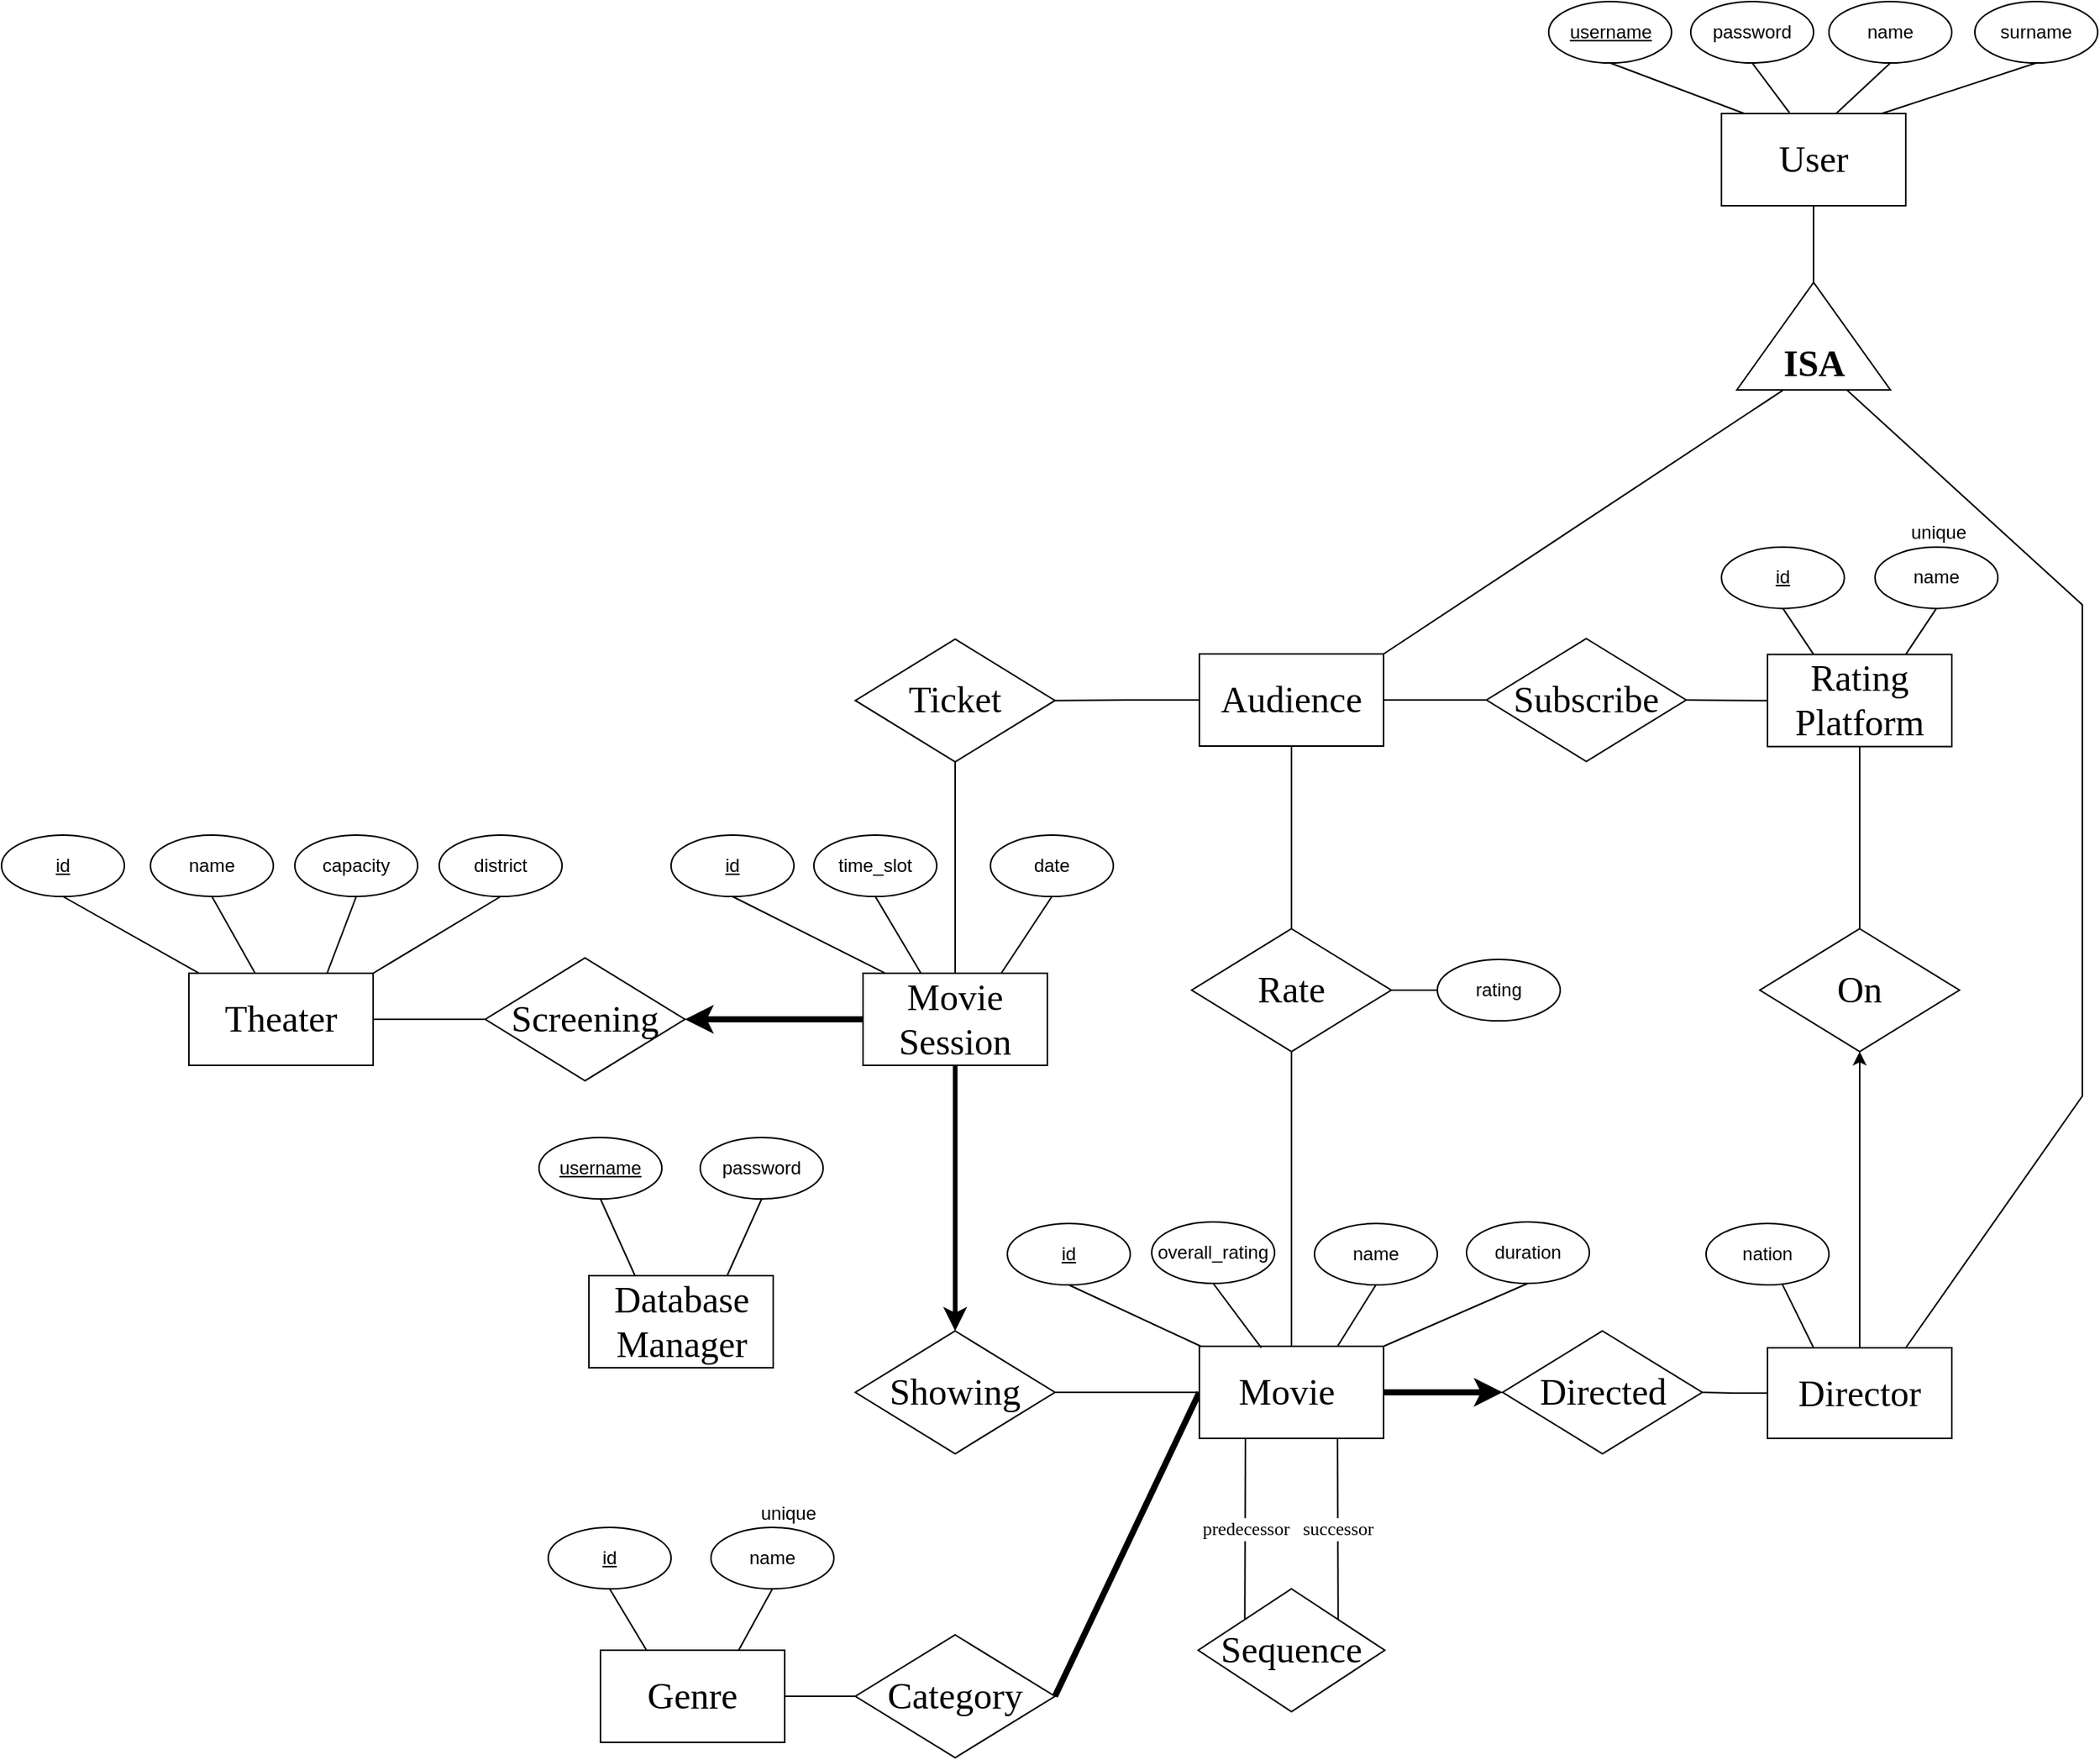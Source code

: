 <mxfile version="21.1.2" type="device">
  <diagram name="Page-1" id="j0nukCo0l5Td_Ldd-Fi8">
    <mxGraphModel dx="272" dy="1894" grid="1" gridSize="10" guides="1" tooltips="1" connect="1" arrows="1" fold="1" page="1" pageScale="1" pageWidth="850" pageHeight="1100" math="0" shadow="0">
      <root>
        <mxCell id="0" />
        <mxCell id="1" parent="0" />
        <mxCell id="RdDmnzi2k4NcZiymzzx3-7" value="" style="rounded=0;orthogonalLoop=1;jettySize=auto;html=1;strokeColor=default;endArrow=none;endFill=0;entryX=0;entryY=0;entryDx=50;entryDy=0;entryPerimeter=0;" parent="1" source="RdDmnzi2k4NcZiymzzx3-1" target="RdDmnzi2k4NcZiymzzx3-3" edge="1">
          <mxGeometry relative="1" as="geometry" />
        </mxCell>
        <mxCell id="RdDmnzi2k4NcZiymzzx3-1" value="&lt;font style=&quot;font-size: 24px;&quot;&gt;User&lt;/font&gt;" style="rounded=0;whiteSpace=wrap;html=1;fontFamily=Times New Roman;" parent="1" vertex="1">
          <mxGeometry x="2130" y="-477" width="120" height="60" as="geometry" />
        </mxCell>
        <mxCell id="RdDmnzi2k4NcZiymzzx3-11" style="rounded=0;orthogonalLoop=1;jettySize=auto;html=1;entryX=0.75;entryY=0;entryDx=0;entryDy=0;endArrow=none;endFill=0;exitX=0.719;exitY=1.004;exitDx=0;exitDy=0;exitPerimeter=0;" parent="1" source="RdDmnzi2k4NcZiymzzx3-3" target="RdDmnzi2k4NcZiymzzx3-10" edge="1">
          <mxGeometry relative="1" as="geometry">
            <mxPoint x="2270" y="-327.0" as="sourcePoint" />
            <Array as="points">
              <mxPoint x="2365" y="-157" />
              <mxPoint x="2365" y="163" />
            </Array>
          </mxGeometry>
        </mxCell>
        <mxCell id="RdDmnzi2k4NcZiymzzx3-12" value="" style="rounded=0;orthogonalLoop=1;jettySize=auto;html=1;exitX=0.299;exitY=1.004;exitDx=0;exitDy=0;exitPerimeter=0;endArrow=none;endFill=0;entryX=1;entryY=0;entryDx=0;entryDy=0;" parent="1" source="RdDmnzi2k4NcZiymzzx3-3" target="RdDmnzi2k4NcZiymzzx3-9" edge="1">
          <mxGeometry relative="1" as="geometry" />
        </mxCell>
        <mxCell id="RdDmnzi2k4NcZiymzzx3-3" value="&lt;font face=&quot;Times New Roman&quot; style=&quot;font-size: 24px;&quot;&gt;&lt;b&gt;ISA&lt;/b&gt;&lt;/font&gt;" style="verticalLabelPosition=middle;verticalAlign=bottom;html=1;shape=mxgraph.basic.acute_triangle;dx=0.5;align=center;horizontal=1;labelPosition=center;" parent="1" vertex="1">
          <mxGeometry x="2140" y="-367" width="100" height="70" as="geometry" />
        </mxCell>
        <mxCell id="RdDmnzi2k4NcZiymzzx3-175" style="edgeStyle=orthogonalEdgeStyle;rounded=0;orthogonalLoop=1;jettySize=auto;html=1;exitX=0.5;exitY=1;exitDx=0;exitDy=0;fontFamily=Helvetica;fontSize=12;fontColor=default;endArrow=none;endFill=0;" parent="1" source="RdDmnzi2k4NcZiymzzx3-9" target="RdDmnzi2k4NcZiymzzx3-31" edge="1">
          <mxGeometry relative="1" as="geometry">
            <mxPoint x="1850" y="-4" as="sourcePoint" />
          </mxGeometry>
        </mxCell>
        <mxCell id="RdDmnzi2k4NcZiymzzx3-195" style="edgeStyle=orthogonalEdgeStyle;rounded=0;orthogonalLoop=1;jettySize=auto;html=1;exitX=0;exitY=0.5;exitDx=0;exitDy=0;entryX=1;entryY=0.5;entryDx=0;entryDy=0;fontFamily=Helvetica;fontSize=12;fontColor=default;endArrow=none;endFill=0;" parent="1" source="RdDmnzi2k4NcZiymzzx3-9" target="RdDmnzi2k4NcZiymzzx3-192" edge="1">
          <mxGeometry relative="1" as="geometry" />
        </mxCell>
        <mxCell id="RdDmnzi2k4NcZiymzzx3-9" value="&lt;font style=&quot;font-size: 24px;&quot;&gt;Audience&lt;/font&gt;" style="rounded=0;whiteSpace=wrap;html=1;fontFamily=Times New Roman;" parent="1" vertex="1">
          <mxGeometry x="1790" y="-125" width="120" height="60" as="geometry" />
        </mxCell>
        <mxCell id="RdDmnzi2k4NcZiymzzx3-109" style="edgeStyle=orthogonalEdgeStyle;rounded=0;orthogonalLoop=1;jettySize=auto;html=1;exitX=0;exitY=0.5;exitDx=0;exitDy=0;entryX=1;entryY=0.5;entryDx=0;entryDy=0;endArrow=none;endFill=0;" parent="1" source="RdDmnzi2k4NcZiymzzx3-10" target="RdDmnzi2k4NcZiymzzx3-106" edge="1">
          <mxGeometry relative="1" as="geometry" />
        </mxCell>
        <mxCell id="RdDmnzi2k4NcZiymzzx3-10" value="&lt;font style=&quot;font-size: 24px;&quot;&gt;Director&lt;/font&gt;" style="rounded=0;whiteSpace=wrap;html=1;fontFamily=Times New Roman;" parent="1" vertex="1">
          <mxGeometry x="2160" y="327" width="120" height="59" as="geometry" />
        </mxCell>
        <mxCell id="RdDmnzi2k4NcZiymzzx3-15" value="name" style="ellipse;whiteSpace=wrap;html=1;" parent="1" vertex="1">
          <mxGeometry x="2200" y="-550" width="80" height="40" as="geometry" />
        </mxCell>
        <mxCell id="RdDmnzi2k4NcZiymzzx3-16" value="surname" style="ellipse;whiteSpace=wrap;html=1;" parent="1" vertex="1">
          <mxGeometry x="2295" y="-550" width="80" height="40" as="geometry" />
        </mxCell>
        <mxCell id="RdDmnzi2k4NcZiymzzx3-21" style="rounded=0;orthogonalLoop=1;jettySize=auto;html=1;exitX=0.5;exitY=1;exitDx=0;exitDy=0;endArrow=none;endFill=0;entryX=0.622;entryY=0;entryDx=0;entryDy=0;entryPerimeter=0;" parent="1" source="RdDmnzi2k4NcZiymzzx3-15" target="RdDmnzi2k4NcZiymzzx3-1" edge="1">
          <mxGeometry relative="1" as="geometry">
            <mxPoint x="2150" y="-537" as="sourcePoint" />
            <mxPoint x="2200" y="-487" as="targetPoint" />
          </mxGeometry>
        </mxCell>
        <mxCell id="RdDmnzi2k4NcZiymzzx3-23" style="rounded=0;orthogonalLoop=1;jettySize=auto;html=1;exitX=0.5;exitY=1;exitDx=0;exitDy=0;endArrow=none;endFill=0;entryX=0.869;entryY=0;entryDx=0;entryDy=0;entryPerimeter=0;" parent="1" source="RdDmnzi2k4NcZiymzzx3-16" target="RdDmnzi2k4NcZiymzzx3-1" edge="1">
          <mxGeometry relative="1" as="geometry">
            <mxPoint x="2250" y="-537" as="sourcePoint" />
            <mxPoint x="2230" y="-487" as="targetPoint" />
          </mxGeometry>
        </mxCell>
        <mxCell id="RdDmnzi2k4NcZiymzzx3-28" style="rounded=0;orthogonalLoop=1;jettySize=auto;html=1;endArrow=none;endFill=0;entryX=0.25;entryY=0;entryDx=0;entryDy=0;" parent="1" source="RdDmnzi2k4NcZiymzzx3-26" target="RdDmnzi2k4NcZiymzzx3-10" edge="1">
          <mxGeometry relative="1" as="geometry">
            <mxPoint x="2250" y="327" as="targetPoint" />
          </mxGeometry>
        </mxCell>
        <mxCell id="RdDmnzi2k4NcZiymzzx3-26" value="nation" style="ellipse;whiteSpace=wrap;html=1;" parent="1" vertex="1">
          <mxGeometry x="2120" y="246" width="80" height="40" as="geometry" />
        </mxCell>
        <mxCell id="RdDmnzi2k4NcZiymzzx3-31" value="&lt;font style=&quot;font-size: 24px;&quot; face=&quot;Times New Roman&quot;&gt;Rate&lt;/font&gt;" style="rhombus;whiteSpace=wrap;html=1;" parent="1" vertex="1">
          <mxGeometry x="1785" y="54" width="130" height="80" as="geometry" />
        </mxCell>
        <mxCell id="RdDmnzi2k4NcZiymzzx3-34" value="&lt;font style=&quot;font-size: 24px;&quot;&gt;Rating Platform&lt;/font&gt;" style="rounded=0;whiteSpace=wrap;html=1;fontFamily=Times New Roman;" parent="1" vertex="1">
          <mxGeometry x="2160" y="-124.68" width="120" height="60" as="geometry" />
        </mxCell>
        <mxCell id="RdDmnzi2k4NcZiymzzx3-36" style="edgeStyle=orthogonalEdgeStyle;rounded=0;orthogonalLoop=1;jettySize=auto;html=1;exitX=0;exitY=0.5;exitDx=0;exitDy=0;entryX=1;entryY=0.5;entryDx=0;entryDy=0;endArrow=none;endFill=0;" parent="1" source="RdDmnzi2k4NcZiymzzx3-35" target="RdDmnzi2k4NcZiymzzx3-9" edge="1">
          <mxGeometry relative="1" as="geometry" />
        </mxCell>
        <mxCell id="RdDmnzi2k4NcZiymzzx3-35" value="&lt;font style=&quot;font-size: 24px;&quot; face=&quot;Times New Roman&quot;&gt;Subscribe&lt;/font&gt;" style="rhombus;whiteSpace=wrap;html=1;" parent="1" vertex="1">
          <mxGeometry x="1977" y="-135" width="130" height="80" as="geometry" />
        </mxCell>
        <mxCell id="RdDmnzi2k4NcZiymzzx3-37" style="edgeStyle=orthogonalEdgeStyle;rounded=0;orthogonalLoop=1;jettySize=auto;html=1;entryX=1;entryY=0.5;entryDx=0;entryDy=0;endArrow=none;endFill=0;exitX=0;exitY=0.5;exitDx=0;exitDy=0;" parent="1" source="RdDmnzi2k4NcZiymzzx3-34" target="RdDmnzi2k4NcZiymzzx3-35" edge="1">
          <mxGeometry relative="1" as="geometry">
            <mxPoint x="2230" y="-105.68" as="sourcePoint" />
            <mxPoint x="2460" y="-194.68" as="targetPoint" />
          </mxGeometry>
        </mxCell>
        <mxCell id="RdDmnzi2k4NcZiymzzx3-38" style="rounded=0;orthogonalLoop=1;jettySize=auto;html=1;exitX=0.5;exitY=1;exitDx=0;exitDy=0;endArrow=none;endFill=0;entryX=0.25;entryY=0;entryDx=0;entryDy=0;" parent="1" source="RdDmnzi2k4NcZiymzzx3-39" target="RdDmnzi2k4NcZiymzzx3-34" edge="1">
          <mxGeometry relative="1" as="geometry">
            <mxPoint x="2220" y="-137" as="targetPoint" />
          </mxGeometry>
        </mxCell>
        <mxCell id="RdDmnzi2k4NcZiymzzx3-39" value="&lt;u&gt;id&lt;/u&gt;" style="ellipse;whiteSpace=wrap;html=1;" parent="1" vertex="1">
          <mxGeometry x="2130" y="-194.68" width="80" height="40" as="geometry" />
        </mxCell>
        <mxCell id="RdDmnzi2k4NcZiymzzx3-40" value="name" style="ellipse;whiteSpace=wrap;html=1;" parent="1" vertex="1">
          <mxGeometry x="2230" y="-194.68" width="80" height="40" as="geometry" />
        </mxCell>
        <mxCell id="RdDmnzi2k4NcZiymzzx3-43" style="rounded=0;orthogonalLoop=1;jettySize=auto;html=1;exitX=0.5;exitY=1;exitDx=0;exitDy=0;endArrow=none;endFill=0;entryX=0.75;entryY=0;entryDx=0;entryDy=0;" parent="1" source="RdDmnzi2k4NcZiymzzx3-40" target="RdDmnzi2k4NcZiymzzx3-34" edge="1">
          <mxGeometry relative="1" as="geometry">
            <mxPoint x="2170" y="-156" as="sourcePoint" />
            <mxPoint x="2291" y="-116" as="targetPoint" />
          </mxGeometry>
        </mxCell>
        <mxCell id="RdDmnzi2k4NcZiymzzx3-47" value="&lt;font style=&quot;font-size: 24px;&quot;&gt;Genre&lt;/font&gt;" style="rounded=0;whiteSpace=wrap;html=1;fontFamily=Times New Roman;" parent="1" vertex="1">
          <mxGeometry x="1400" y="524" width="120" height="60" as="geometry" />
        </mxCell>
        <mxCell id="RdDmnzi2k4NcZiymzzx3-50" style="rounded=0;orthogonalLoop=1;jettySize=auto;html=1;exitX=0.5;exitY=1;exitDx=0;exitDy=0;entryX=0.25;entryY=0;entryDx=0;entryDy=0;endArrow=none;endFill=0;" parent="1" source="RdDmnzi2k4NcZiymzzx3-48" target="RdDmnzi2k4NcZiymzzx3-47" edge="1">
          <mxGeometry relative="1" as="geometry" />
        </mxCell>
        <mxCell id="RdDmnzi2k4NcZiymzzx3-48" value="&lt;u&gt;id&lt;/u&gt;" style="ellipse;whiteSpace=wrap;html=1;" parent="1" vertex="1">
          <mxGeometry x="1366" y="444" width="80" height="40" as="geometry" />
        </mxCell>
        <mxCell id="RdDmnzi2k4NcZiymzzx3-51" style="rounded=0;orthogonalLoop=1;jettySize=auto;html=1;exitX=0.5;exitY=1;exitDx=0;exitDy=0;entryX=0.75;entryY=0;entryDx=0;entryDy=0;endArrow=none;endFill=0;" parent="1" source="RdDmnzi2k4NcZiymzzx3-49" target="RdDmnzi2k4NcZiymzzx3-47" edge="1">
          <mxGeometry relative="1" as="geometry" />
        </mxCell>
        <mxCell id="RdDmnzi2k4NcZiymzzx3-49" value="name" style="ellipse;whiteSpace=wrap;html=1;" parent="1" vertex="1">
          <mxGeometry x="1472" y="444" width="80" height="40" as="geometry" />
        </mxCell>
        <mxCell id="RdDmnzi2k4NcZiymzzx3-53" style="edgeStyle=orthogonalEdgeStyle;rounded=0;orthogonalLoop=1;jettySize=auto;html=1;exitX=0;exitY=0.5;exitDx=0;exitDy=0;entryX=1;entryY=0.5;entryDx=0;entryDy=0;endArrow=none;endFill=0;" parent="1" source="RdDmnzi2k4NcZiymzzx3-52" target="RdDmnzi2k4NcZiymzzx3-47" edge="1">
          <mxGeometry relative="1" as="geometry" />
        </mxCell>
        <mxCell id="RdDmnzi2k4NcZiymzzx3-54" style="rounded=0;orthogonalLoop=1;jettySize=auto;html=1;entryX=1;entryY=0.5;entryDx=0;entryDy=0;endArrow=none;endFill=0;strokeWidth=4;exitX=0;exitY=0.5;exitDx=0;exitDy=0;" parent="1" source="RdDmnzi2k4NcZiymzzx3-58" target="RdDmnzi2k4NcZiymzzx3-52" edge="1">
          <mxGeometry relative="1" as="geometry">
            <mxPoint x="1600" y="556" as="sourcePoint" />
            <mxPoint x="1520" y="556" as="targetPoint" />
          </mxGeometry>
        </mxCell>
        <mxCell id="RdDmnzi2k4NcZiymzzx3-52" value="&lt;font style=&quot;font-size: 24px;&quot; face=&quot;Times New Roman&quot;&gt;Category&lt;/font&gt;" style="rhombus;whiteSpace=wrap;html=1;" parent="1" vertex="1">
          <mxGeometry x="1566" y="514" width="130" height="80" as="geometry" />
        </mxCell>
        <mxCell id="RdDmnzi2k4NcZiymzzx3-108" style="edgeStyle=orthogonalEdgeStyle;rounded=0;orthogonalLoop=1;jettySize=auto;html=1;exitX=1;exitY=0.5;exitDx=0;exitDy=0;entryX=0;entryY=0.5;entryDx=0;entryDy=0;strokeWidth=4;" parent="1" source="RdDmnzi2k4NcZiymzzx3-58" target="RdDmnzi2k4NcZiymzzx3-106" edge="1">
          <mxGeometry relative="1" as="geometry">
            <mxPoint x="1795" y="354" as="targetPoint" />
          </mxGeometry>
        </mxCell>
        <mxCell id="RdDmnzi2k4NcZiymzzx3-118" style="rounded=0;orthogonalLoop=1;jettySize=auto;html=1;entryX=1;entryY=0.5;entryDx=0;entryDy=0;fontFamily=Helvetica;fontSize=12;fontColor=default;endArrow=none;endFill=0;edgeStyle=orthogonalEdgeStyle;" parent="1" source="RdDmnzi2k4NcZiymzzx3-58" target="RdDmnzi2k4NcZiymzzx3-117" edge="1">
          <mxGeometry relative="1" as="geometry" />
        </mxCell>
        <mxCell id="RdDmnzi2k4NcZiymzzx3-158" value="&lt;font face=&quot;Times New Roman&quot;&gt;predecessor&lt;/font&gt;" style="rounded=0;orthogonalLoop=1;jettySize=auto;html=1;entryX=0;entryY=0;entryDx=0;entryDy=0;fontFamily=Helvetica;fontSize=12;fontColor=default;endArrow=none;endFill=0;exitX=0.25;exitY=1;exitDx=0;exitDy=0;" parent="1" source="RdDmnzi2k4NcZiymzzx3-58" target="RdDmnzi2k4NcZiymzzx3-157" edge="1">
          <mxGeometry relative="1" as="geometry">
            <mxPoint x="1810" y="384" as="sourcePoint" />
          </mxGeometry>
        </mxCell>
        <mxCell id="RdDmnzi2k4NcZiymzzx3-177" style="edgeStyle=orthogonalEdgeStyle;rounded=0;orthogonalLoop=1;jettySize=auto;html=1;exitX=0.5;exitY=0;exitDx=0;exitDy=0;entryX=0.5;entryY=1;entryDx=0;entryDy=0;fontFamily=Helvetica;fontSize=12;fontColor=default;endArrow=none;endFill=0;" parent="1" source="RdDmnzi2k4NcZiymzzx3-58" target="RdDmnzi2k4NcZiymzzx3-31" edge="1">
          <mxGeometry relative="1" as="geometry" />
        </mxCell>
        <mxCell id="RdDmnzi2k4NcZiymzzx3-58" value="&lt;font style=&quot;font-size: 24px;&quot;&gt;Movie&amp;nbsp;&lt;/font&gt;" style="rounded=0;whiteSpace=wrap;html=1;fontFamily=Times New Roman;" parent="1" vertex="1">
          <mxGeometry x="1790" y="326" width="120" height="60" as="geometry" />
        </mxCell>
        <mxCell id="RdDmnzi2k4NcZiymzzx3-70" style="rounded=0;orthogonalLoop=1;jettySize=auto;html=1;exitX=0.5;exitY=1;exitDx=0;exitDy=0;entryX=0;entryY=0;entryDx=0;entryDy=0;endArrow=none;endFill=0;" parent="1" source="RdDmnzi2k4NcZiymzzx3-71" edge="1">
          <mxGeometry relative="1" as="geometry">
            <mxPoint x="1791" y="326" as="targetPoint" />
            <mxPoint x="1696" y="285" as="sourcePoint" />
          </mxGeometry>
        </mxCell>
        <mxCell id="RdDmnzi2k4NcZiymzzx3-71" value="&lt;u&gt;id&lt;/u&gt;" style="ellipse;whiteSpace=wrap;html=1;" parent="1" vertex="1">
          <mxGeometry x="1665" y="246" width="80" height="40" as="geometry" />
        </mxCell>
        <mxCell id="RdDmnzi2k4NcZiymzzx3-72" value="name" style="ellipse;whiteSpace=wrap;html=1;" parent="1" vertex="1">
          <mxGeometry x="1865" y="246" width="80" height="40" as="geometry" />
        </mxCell>
        <mxCell id="RdDmnzi2k4NcZiymzzx3-73" style="rounded=0;orthogonalLoop=1;jettySize=auto;html=1;exitX=0.5;exitY=1;exitDx=0;exitDy=0;endArrow=none;endFill=0;entryX=0.75;entryY=0;entryDx=0;entryDy=0;" parent="1" source="RdDmnzi2k4NcZiymzzx3-72" target="RdDmnzi2k4NcZiymzzx3-58" edge="1">
          <mxGeometry relative="1" as="geometry">
            <mxPoint x="1850" y="326" as="targetPoint" />
            <mxPoint x="1790" y="296" as="sourcePoint" />
          </mxGeometry>
        </mxCell>
        <mxCell id="RdDmnzi2k4NcZiymzzx3-75" style="edgeStyle=orthogonalEdgeStyle;rounded=0;orthogonalLoop=1;jettySize=auto;html=1;exitX=0;exitY=0.5;exitDx=0;exitDy=0;entryX=1;entryY=0.5;entryDx=0;entryDy=0;endArrow=classic;endFill=1;strokeWidth=4;" parent="1" source="RdDmnzi2k4NcZiymzzx3-105" target="RdDmnzi2k4NcZiymzzx3-78" edge="1">
          <mxGeometry relative="1" as="geometry">
            <mxPoint x="1975" y="686" as="sourcePoint" />
          </mxGeometry>
        </mxCell>
        <mxCell id="RdDmnzi2k4NcZiymzzx3-76" value="&lt;font style=&quot;font-size: 24px;&quot;&gt;Theater&lt;br&gt;&lt;/font&gt;" style="rounded=0;whiteSpace=wrap;html=1;fontFamily=Times New Roman;" parent="1" vertex="1">
          <mxGeometry x="1132" y="83" width="120" height="60" as="geometry" />
        </mxCell>
        <mxCell id="RdDmnzi2k4NcZiymzzx3-77" style="edgeStyle=orthogonalEdgeStyle;rounded=0;orthogonalLoop=1;jettySize=auto;html=1;exitX=1;exitY=0.5;exitDx=0;exitDy=0;endArrow=none;endFill=0;entryX=0;entryY=0.5;entryDx=0;entryDy=0;" parent="1" source="RdDmnzi2k4NcZiymzzx3-76" target="RdDmnzi2k4NcZiymzzx3-78" edge="1">
          <mxGeometry relative="1" as="geometry">
            <mxPoint x="1880" y="876" as="targetPoint" />
          </mxGeometry>
        </mxCell>
        <mxCell id="RdDmnzi2k4NcZiymzzx3-78" value="&lt;font style=&quot;font-size: 24px;&quot; face=&quot;Times New Roman&quot;&gt;Screening&lt;/font&gt;" style="rhombus;whiteSpace=wrap;html=1;" parent="1" vertex="1">
          <mxGeometry x="1325" y="73" width="130" height="80" as="geometry" />
        </mxCell>
        <mxCell id="RdDmnzi2k4NcZiymzzx3-79" value="&lt;u&gt;id&lt;/u&gt;" style="ellipse;whiteSpace=wrap;html=1;" parent="1" vertex="1">
          <mxGeometry x="1010" y="-7" width="80" height="40" as="geometry" />
        </mxCell>
        <mxCell id="RdDmnzi2k4NcZiymzzx3-80" value="name" style="ellipse;whiteSpace=wrap;html=1;" parent="1" vertex="1">
          <mxGeometry x="1107" y="-7" width="80" height="40" as="geometry" />
        </mxCell>
        <mxCell id="RdDmnzi2k4NcZiymzzx3-81" value="capacity" style="ellipse;whiteSpace=wrap;html=1;" parent="1" vertex="1">
          <mxGeometry x="1201" y="-7" width="80" height="40" as="geometry" />
        </mxCell>
        <mxCell id="RdDmnzi2k4NcZiymzzx3-82" style="rounded=0;orthogonalLoop=1;jettySize=auto;html=1;endArrow=none;endFill=0;exitX=0.5;exitY=1;exitDx=0;exitDy=0;" parent="1" source="RdDmnzi2k4NcZiymzzx3-79" target="RdDmnzi2k4NcZiymzzx3-76" edge="1">
          <mxGeometry relative="1" as="geometry">
            <mxPoint x="1880" y="976" as="targetPoint" />
            <mxPoint x="1770" y="936" as="sourcePoint" />
          </mxGeometry>
        </mxCell>
        <mxCell id="RdDmnzi2k4NcZiymzzx3-84" style="rounded=0;orthogonalLoop=1;jettySize=auto;html=1;endArrow=none;endFill=0;exitX=0.5;exitY=1;exitDx=0;exitDy=0;" parent="1" source="RdDmnzi2k4NcZiymzzx3-80" target="RdDmnzi2k4NcZiymzzx3-76" edge="1">
          <mxGeometry relative="1" as="geometry">
            <mxPoint x="1880" y="988" as="targetPoint" />
            <mxPoint x="1770" y="936" as="sourcePoint" />
          </mxGeometry>
        </mxCell>
        <mxCell id="RdDmnzi2k4NcZiymzzx3-85" style="rounded=0;orthogonalLoop=1;jettySize=auto;html=1;entryX=0.75;entryY=0;entryDx=0;entryDy=0;endArrow=none;endFill=0;exitX=0.5;exitY=1;exitDx=0;exitDy=0;" parent="1" source="RdDmnzi2k4NcZiymzzx3-81" target="RdDmnzi2k4NcZiymzzx3-76" edge="1">
          <mxGeometry relative="1" as="geometry">
            <mxPoint x="1890" y="998" as="targetPoint" />
            <mxPoint x="1780" y="946" as="sourcePoint" />
          </mxGeometry>
        </mxCell>
        <mxCell id="RdDmnzi2k4NcZiymzzx3-86" value="district" style="ellipse;whiteSpace=wrap;html=1;" parent="1" vertex="1">
          <mxGeometry x="1295" y="-7" width="80" height="40" as="geometry" />
        </mxCell>
        <mxCell id="RdDmnzi2k4NcZiymzzx3-87" style="rounded=0;orthogonalLoop=1;jettySize=auto;html=1;entryX=1;entryY=0;entryDx=0;entryDy=0;endArrow=none;endFill=0;exitX=0.5;exitY=1;exitDx=0;exitDy=0;" parent="1" source="RdDmnzi2k4NcZiymzzx3-86" target="RdDmnzi2k4NcZiymzzx3-76" edge="1">
          <mxGeometry relative="1" as="geometry">
            <mxPoint x="2040" y="976" as="targetPoint" />
            <mxPoint x="1880" y="946" as="sourcePoint" />
          </mxGeometry>
        </mxCell>
        <mxCell id="RdDmnzi2k4NcZiymzzx3-89" value="duration" style="ellipse;whiteSpace=wrap;html=1;" parent="1" vertex="1">
          <mxGeometry x="1964" y="245" width="80" height="40" as="geometry" />
        </mxCell>
        <mxCell id="RdDmnzi2k4NcZiymzzx3-90" style="rounded=0;orthogonalLoop=1;jettySize=auto;html=1;exitX=0.5;exitY=1;exitDx=0;exitDy=0;endArrow=none;endFill=0;entryX=1;entryY=0;entryDx=0;entryDy=0;" parent="1" source="RdDmnzi2k4NcZiymzzx3-89" target="RdDmnzi2k4NcZiymzzx3-58" edge="1">
          <mxGeometry relative="1" as="geometry">
            <mxPoint x="1950" y="336" as="targetPoint" />
            <mxPoint x="1950" y="276" as="sourcePoint" />
          </mxGeometry>
        </mxCell>
        <mxCell id="RdDmnzi2k4NcZiymzzx3-119" style="edgeStyle=orthogonalEdgeStyle;rounded=0;orthogonalLoop=1;jettySize=auto;html=1;exitX=0.5;exitY=1;exitDx=0;exitDy=0;fontFamily=Helvetica;fontSize=12;fontColor=default;strokeWidth=3;" parent="1" source="RdDmnzi2k4NcZiymzzx3-105" target="RdDmnzi2k4NcZiymzzx3-117" edge="1">
          <mxGeometry relative="1" as="geometry" />
        </mxCell>
        <mxCell id="RdDmnzi2k4NcZiymzzx3-105" value="&lt;font style=&quot;font-size: 24px;&quot;&gt;Movie Session&lt;/font&gt;" style="rounded=0;whiteSpace=wrap;html=1;fontFamily=Times New Roman;" parent="1" vertex="1">
          <mxGeometry x="1571" y="83" width="120" height="60" as="geometry" />
        </mxCell>
        <mxCell id="RdDmnzi2k4NcZiymzzx3-106" value="&lt;font style=&quot;font-size: 24px;&quot; face=&quot;Times New Roman&quot;&gt;Directed&lt;/font&gt;" style="rhombus;whiteSpace=wrap;html=1;" parent="1" vertex="1">
          <mxGeometry x="1987.5" y="316" width="130" height="80" as="geometry" />
        </mxCell>
        <mxCell id="RdDmnzi2k4NcZiymzzx3-111" value="" style="edgeStyle=orthogonalEdgeStyle;rounded=0;orthogonalLoop=1;jettySize=auto;html=1;endArrow=none;endFill=0;exitX=0.5;exitY=1;exitDx=0;exitDy=0;entryX=0.5;entryY=0;entryDx=0;entryDy=0;" parent="1" source="RdDmnzi2k4NcZiymzzx3-34" target="RdDmnzi2k4NcZiymzzx3-110" edge="1">
          <mxGeometry relative="1" as="geometry">
            <mxPoint x="2260" y="15" as="targetPoint" />
            <mxPoint x="2220" y="-3.68" as="sourcePoint" />
          </mxGeometry>
        </mxCell>
        <mxCell id="RdDmnzi2k4NcZiymzzx3-110" value="&lt;font style=&quot;font-size: 24px;&quot; face=&quot;Times New Roman&quot;&gt;On&lt;/font&gt;" style="rhombus;whiteSpace=wrap;html=1;" parent="1" vertex="1">
          <mxGeometry x="2155" y="54" width="130" height="80" as="geometry" />
        </mxCell>
        <mxCell id="RdDmnzi2k4NcZiymzzx3-113" style="edgeStyle=orthogonalEdgeStyle;rounded=0;orthogonalLoop=1;jettySize=auto;html=1;exitX=0.5;exitY=0;exitDx=0;exitDy=0;entryX=0.5;entryY=1;entryDx=0;entryDy=0;strokeWidth=1;" parent="1" source="RdDmnzi2k4NcZiymzzx3-10" target="RdDmnzi2k4NcZiymzzx3-110" edge="1">
          <mxGeometry relative="1" as="geometry">
            <mxPoint x="2205.05" y="214.0" as="sourcePoint" />
            <mxPoint x="2205" y="246.32" as="targetPoint" />
          </mxGeometry>
        </mxCell>
        <mxCell id="RdDmnzi2k4NcZiymzzx3-117" value="&lt;font size=&quot;5&quot; face=&quot;Times New Roman&quot;&gt;Showing&lt;/font&gt;" style="rhombus;whiteSpace=wrap;html=1;" parent="1" vertex="1">
          <mxGeometry x="1566" y="316" width="130" height="80" as="geometry" />
        </mxCell>
        <mxCell id="RdDmnzi2k4NcZiymzzx3-137" value="&lt;font style=&quot;font-size: 24px;&quot;&gt;Database&lt;br&gt;Manager&lt;br&gt;&lt;/font&gt;" style="rounded=0;whiteSpace=wrap;html=1;fontFamily=Times New Roman;" parent="1" vertex="1">
          <mxGeometry x="1392.5" y="280" width="120" height="60" as="geometry" />
        </mxCell>
        <mxCell id="RdDmnzi2k4NcZiymzzx3-159" value="&lt;font face=&quot;Times New Roman&quot;&gt;successor&lt;/font&gt;" style="rounded=0;orthogonalLoop=1;jettySize=auto;html=1;fontFamily=Helvetica;fontSize=12;fontColor=default;endArrow=none;endFill=0;entryX=1;entryY=0;entryDx=0;entryDy=0;exitX=0.75;exitY=1;exitDx=0;exitDy=0;" parent="1" source="RdDmnzi2k4NcZiymzzx3-58" target="RdDmnzi2k4NcZiymzzx3-157" edge="1">
          <mxGeometry relative="1" as="geometry">
            <mxPoint x="1871" y="384" as="sourcePoint" />
            <mxPoint x="1680" y="584" as="targetPoint" />
          </mxGeometry>
        </mxCell>
        <mxCell id="RdDmnzi2k4NcZiymzzx3-157" value="&lt;font size=&quot;5&quot; face=&quot;Times New Roman&quot;&gt;Sequence&lt;/font&gt;" style="rhombus;whiteSpace=wrap;html=1;" parent="1" vertex="1">
          <mxGeometry x="1789.25" y="484" width="121.5" height="80" as="geometry" />
        </mxCell>
        <mxCell id="RdDmnzi2k4NcZiymzzx3-191" style="edgeStyle=orthogonalEdgeStyle;rounded=0;orthogonalLoop=1;jettySize=auto;html=1;exitX=0;exitY=0.5;exitDx=0;exitDy=0;entryX=1;entryY=0.5;entryDx=0;entryDy=0;fontFamily=Helvetica;fontSize=12;fontColor=default;endArrow=none;endFill=0;" parent="1" source="RdDmnzi2k4NcZiymzzx3-190" target="RdDmnzi2k4NcZiymzzx3-31" edge="1">
          <mxGeometry relative="1" as="geometry" />
        </mxCell>
        <mxCell id="RdDmnzi2k4NcZiymzzx3-190" value="rating" style="ellipse;whiteSpace=wrap;html=1;" parent="1" vertex="1">
          <mxGeometry x="1945" y="74" width="80" height="40" as="geometry" />
        </mxCell>
        <mxCell id="SSm04Y2g9zdg_txRkgqm-33" style="edgeStyle=orthogonalEdgeStyle;rounded=0;orthogonalLoop=1;jettySize=auto;html=1;exitX=0.5;exitY=1;exitDx=0;exitDy=0;entryX=0.5;entryY=0;entryDx=0;entryDy=0;endArrow=none;endFill=0;" parent="1" source="RdDmnzi2k4NcZiymzzx3-192" target="RdDmnzi2k4NcZiymzzx3-105" edge="1">
          <mxGeometry relative="1" as="geometry" />
        </mxCell>
        <mxCell id="RdDmnzi2k4NcZiymzzx3-192" value="&lt;font style=&quot;font-size: 24px;&quot; face=&quot;Times New Roman&quot;&gt;Ticket&lt;/font&gt;" style="rhombus;whiteSpace=wrap;html=1;" parent="1" vertex="1">
          <mxGeometry x="1566" y="-134.68" width="130" height="80" as="geometry" />
        </mxCell>
        <mxCell id="SSm04Y2g9zdg_txRkgqm-26" style="rounded=0;orthogonalLoop=1;jettySize=auto;html=1;exitX=0.5;exitY=1;exitDx=0;exitDy=0;entryX=0.125;entryY=0;entryDx=0;entryDy=0;entryPerimeter=0;endArrow=none;endFill=0;" parent="1" source="SSm04Y2g9zdg_txRkgqm-18" target="RdDmnzi2k4NcZiymzzx3-1" edge="1">
          <mxGeometry relative="1" as="geometry" />
        </mxCell>
        <mxCell id="SSm04Y2g9zdg_txRkgqm-18" value="&lt;u&gt;username&lt;/u&gt;" style="ellipse;whiteSpace=wrap;html=1;" parent="1" vertex="1">
          <mxGeometry x="2017.5" y="-550" width="80" height="40" as="geometry" />
        </mxCell>
        <mxCell id="SSm04Y2g9zdg_txRkgqm-25" style="rounded=0;orthogonalLoop=1;jettySize=auto;html=1;exitX=0.5;exitY=1;exitDx=0;exitDy=0;entryX=0.369;entryY=-0.009;entryDx=0;entryDy=0;entryPerimeter=0;endArrow=none;endFill=0;" parent="1" source="SSm04Y2g9zdg_txRkgqm-19" target="RdDmnzi2k4NcZiymzzx3-1" edge="1">
          <mxGeometry relative="1" as="geometry" />
        </mxCell>
        <mxCell id="SSm04Y2g9zdg_txRkgqm-19" value="password" style="ellipse;whiteSpace=wrap;html=1;" parent="1" vertex="1">
          <mxGeometry x="2110" y="-550" width="80" height="40" as="geometry" />
        </mxCell>
        <mxCell id="SSm04Y2g9zdg_txRkgqm-23" style="rounded=0;orthogonalLoop=1;jettySize=auto;html=1;exitX=0.5;exitY=1;exitDx=0;exitDy=0;entryX=0.25;entryY=0;entryDx=0;entryDy=0;endArrow=none;endFill=0;" parent="1" source="SSm04Y2g9zdg_txRkgqm-20" target="RdDmnzi2k4NcZiymzzx3-137" edge="1">
          <mxGeometry relative="1" as="geometry" />
        </mxCell>
        <mxCell id="SSm04Y2g9zdg_txRkgqm-20" value="&lt;u&gt;username&lt;/u&gt;" style="ellipse;whiteSpace=wrap;html=1;" parent="1" vertex="1">
          <mxGeometry x="1360" y="190" width="80" height="40" as="geometry" />
        </mxCell>
        <mxCell id="SSm04Y2g9zdg_txRkgqm-22" style="rounded=0;orthogonalLoop=1;jettySize=auto;html=1;exitX=0.5;exitY=1;exitDx=0;exitDy=0;entryX=0.75;entryY=0;entryDx=0;entryDy=0;endArrow=none;endFill=0;" parent="1" source="SSm04Y2g9zdg_txRkgqm-21" target="RdDmnzi2k4NcZiymzzx3-137" edge="1">
          <mxGeometry relative="1" as="geometry" />
        </mxCell>
        <mxCell id="SSm04Y2g9zdg_txRkgqm-21" value="password" style="ellipse;whiteSpace=wrap;html=1;" parent="1" vertex="1">
          <mxGeometry x="1465" y="190" width="80" height="40" as="geometry" />
        </mxCell>
        <mxCell id="SSm04Y2g9zdg_txRkgqm-28" style="rounded=0;orthogonalLoop=1;jettySize=auto;html=1;exitX=0.5;exitY=1;exitDx=0;exitDy=0;entryX=0.336;entryY=0.015;entryDx=0;entryDy=0;entryPerimeter=0;endArrow=none;endFill=0;" parent="1" source="SSm04Y2g9zdg_txRkgqm-27" target="RdDmnzi2k4NcZiymzzx3-58" edge="1">
          <mxGeometry relative="1" as="geometry" />
        </mxCell>
        <mxCell id="SSm04Y2g9zdg_txRkgqm-27" value="overall_rating" style="ellipse;whiteSpace=wrap;html=1;" parent="1" vertex="1">
          <mxGeometry x="1759" y="245" width="80" height="40" as="geometry" />
        </mxCell>
        <mxCell id="SSm04Y2g9zdg_txRkgqm-35" style="rounded=0;orthogonalLoop=1;jettySize=auto;html=1;exitX=0.5;exitY=1;exitDx=0;exitDy=0;entryX=0.122;entryY=0.001;entryDx=0;entryDy=0;entryPerimeter=0;endArrow=none;endFill=0;" parent="1" source="SSm04Y2g9zdg_txRkgqm-29" target="RdDmnzi2k4NcZiymzzx3-105" edge="1">
          <mxGeometry relative="1" as="geometry" />
        </mxCell>
        <mxCell id="SSm04Y2g9zdg_txRkgqm-29" value="&lt;u&gt;id&lt;/u&gt;" style="ellipse;whiteSpace=wrap;html=1;" parent="1" vertex="1">
          <mxGeometry x="1446" y="-7" width="80" height="40" as="geometry" />
        </mxCell>
        <mxCell id="SSm04Y2g9zdg_txRkgqm-31" value="" style="rounded=0;orthogonalLoop=1;jettySize=auto;html=1;exitX=0.316;exitY=0.007;exitDx=0;exitDy=0;entryX=0.5;entryY=1;entryDx=0;entryDy=0;fontFamily=Helvetica;fontSize=12;fontColor=default;endArrow=none;endFill=0;exitPerimeter=0;" parent="1" source="RdDmnzi2k4NcZiymzzx3-105" target="SSm04Y2g9zdg_txRkgqm-30" edge="1">
          <mxGeometry relative="1" as="geometry">
            <mxPoint x="1631" y="83" as="sourcePoint" />
            <mxPoint x="1631" y="6" as="targetPoint" />
          </mxGeometry>
        </mxCell>
        <mxCell id="SSm04Y2g9zdg_txRkgqm-30" value="time_slot" style="ellipse;whiteSpace=wrap;html=1;" parent="1" vertex="1">
          <mxGeometry x="1539" y="-7" width="80" height="40" as="geometry" />
        </mxCell>
        <mxCell id="SSm04Y2g9zdg_txRkgqm-34" style="rounded=0;orthogonalLoop=1;jettySize=auto;html=1;exitX=0.5;exitY=1;exitDx=0;exitDy=0;entryX=0.75;entryY=0;entryDx=0;entryDy=0;endArrow=none;endFill=0;" parent="1" source="SSm04Y2g9zdg_txRkgqm-32" target="RdDmnzi2k4NcZiymzzx3-105" edge="1">
          <mxGeometry relative="1" as="geometry" />
        </mxCell>
        <mxCell id="SSm04Y2g9zdg_txRkgqm-32" value="date" style="ellipse;whiteSpace=wrap;html=1;" parent="1" vertex="1">
          <mxGeometry x="1654" y="-7" width="80" height="40" as="geometry" />
        </mxCell>
        <mxCell id="SSm04Y2g9zdg_txRkgqm-38" value="unique" style="text;html=1;align=center;verticalAlign=middle;resizable=0;points=[];autosize=1;strokeColor=none;fillColor=none;" parent="1" vertex="1">
          <mxGeometry x="2241" y="-219" width="60" height="30" as="geometry" />
        </mxCell>
        <mxCell id="SSm04Y2g9zdg_txRkgqm-39" value="unique" style="text;html=1;align=center;verticalAlign=middle;resizable=0;points=[];autosize=1;strokeColor=none;fillColor=none;" parent="1" vertex="1">
          <mxGeometry x="1492" y="420" width="60" height="30" as="geometry" />
        </mxCell>
      </root>
    </mxGraphModel>
  </diagram>
</mxfile>
